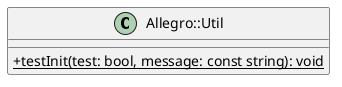 @startuml
!startsub UTIL

skinparam classAttributeIconSize 0

class "Allegro::Util"{
    + {static} testInit(test: bool, message: const string): void
}

!endsub
@enduml